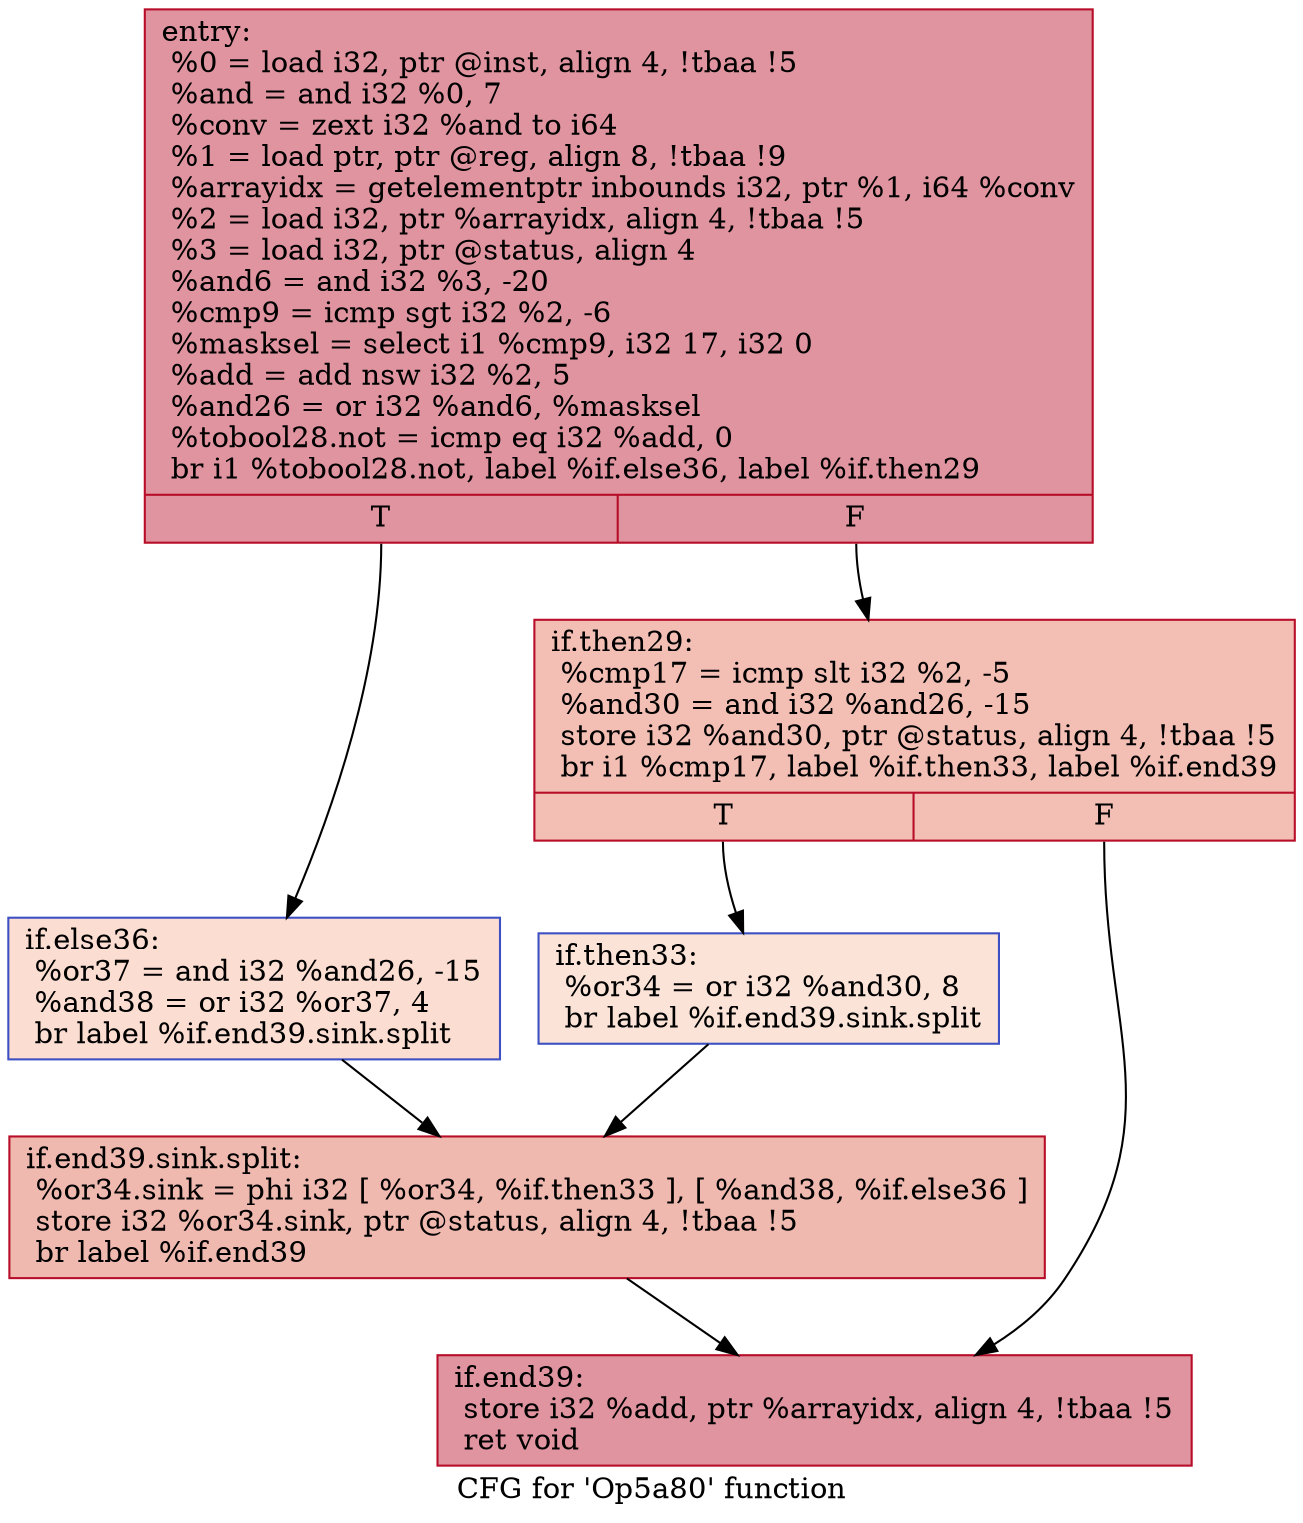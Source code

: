 digraph "CFG for 'Op5a80' function" {
	label="CFG for 'Op5a80' function";

	Node0x55811ce959f0 [shape=record,color="#b70d28ff", style=filled, fillcolor="#b70d2870",label="{entry:\l  %0 = load i32, ptr @inst, align 4, !tbaa !5\l  %and = and i32 %0, 7\l  %conv = zext i32 %and to i64\l  %1 = load ptr, ptr @reg, align 8, !tbaa !9\l  %arrayidx = getelementptr inbounds i32, ptr %1, i64 %conv\l  %2 = load i32, ptr %arrayidx, align 4, !tbaa !5\l  %3 = load i32, ptr @status, align 4\l  %and6 = and i32 %3, -20\l  %cmp9 = icmp sgt i32 %2, -6\l  %masksel = select i1 %cmp9, i32 17, i32 0\l  %add = add nsw i32 %2, 5\l  %and26 = or i32 %and6, %masksel\l  %tobool28.not = icmp eq i32 %add, 0\l  br i1 %tobool28.not, label %if.else36, label %if.then29\l|{<s0>T|<s1>F}}"];
	Node0x55811ce959f0:s0 -> Node0x55811ce95a40;
	Node0x55811ce959f0:s1 -> Node0x55811ce959a0;
	Node0x55811ce959a0 [shape=record,color="#b70d28ff", style=filled, fillcolor="#e36c5570",label="{if.then29:                                        \l  %cmp17 = icmp slt i32 %2, -5\l  %and30 = and i32 %and26, -15\l  store i32 %and30, ptr @status, align 4, !tbaa !5\l  br i1 %cmp17, label %if.then33, label %if.end39\l|{<s0>T|<s1>F}}"];
	Node0x55811ce959a0:s0 -> Node0x55811ce95900;
	Node0x55811ce959a0:s1 -> Node0x55811ce99720;
	Node0x55811ce95900 [shape=record,color="#3d50c3ff", style=filled, fillcolor="#f6bfa670",label="{if.then33:                                        \l  %or34 = or i32 %and30, 8\l  br label %if.end39.sink.split\l}"];
	Node0x55811ce95900 -> Node0x55811ce999c0;
	Node0x55811ce95a40 [shape=record,color="#3d50c3ff", style=filled, fillcolor="#f7b39670",label="{if.else36:                                        \l  %or37 = and i32 %and26, -15\l  %and38 = or i32 %or37, 4\l  br label %if.end39.sink.split\l}"];
	Node0x55811ce95a40 -> Node0x55811ce999c0;
	Node0x55811ce999c0 [shape=record,color="#b70d28ff", style=filled, fillcolor="#de614d70",label="{if.end39.sink.split:                              \l  %or34.sink = phi i32 [ %or34, %if.then33 ], [ %and38, %if.else36 ]\l  store i32 %or34.sink, ptr @status, align 4, !tbaa !5\l  br label %if.end39\l}"];
	Node0x55811ce999c0 -> Node0x55811ce99720;
	Node0x55811ce99720 [shape=record,color="#b70d28ff", style=filled, fillcolor="#b70d2870",label="{if.end39:                                         \l  store i32 %add, ptr %arrayidx, align 4, !tbaa !5\l  ret void\l}"];
}
